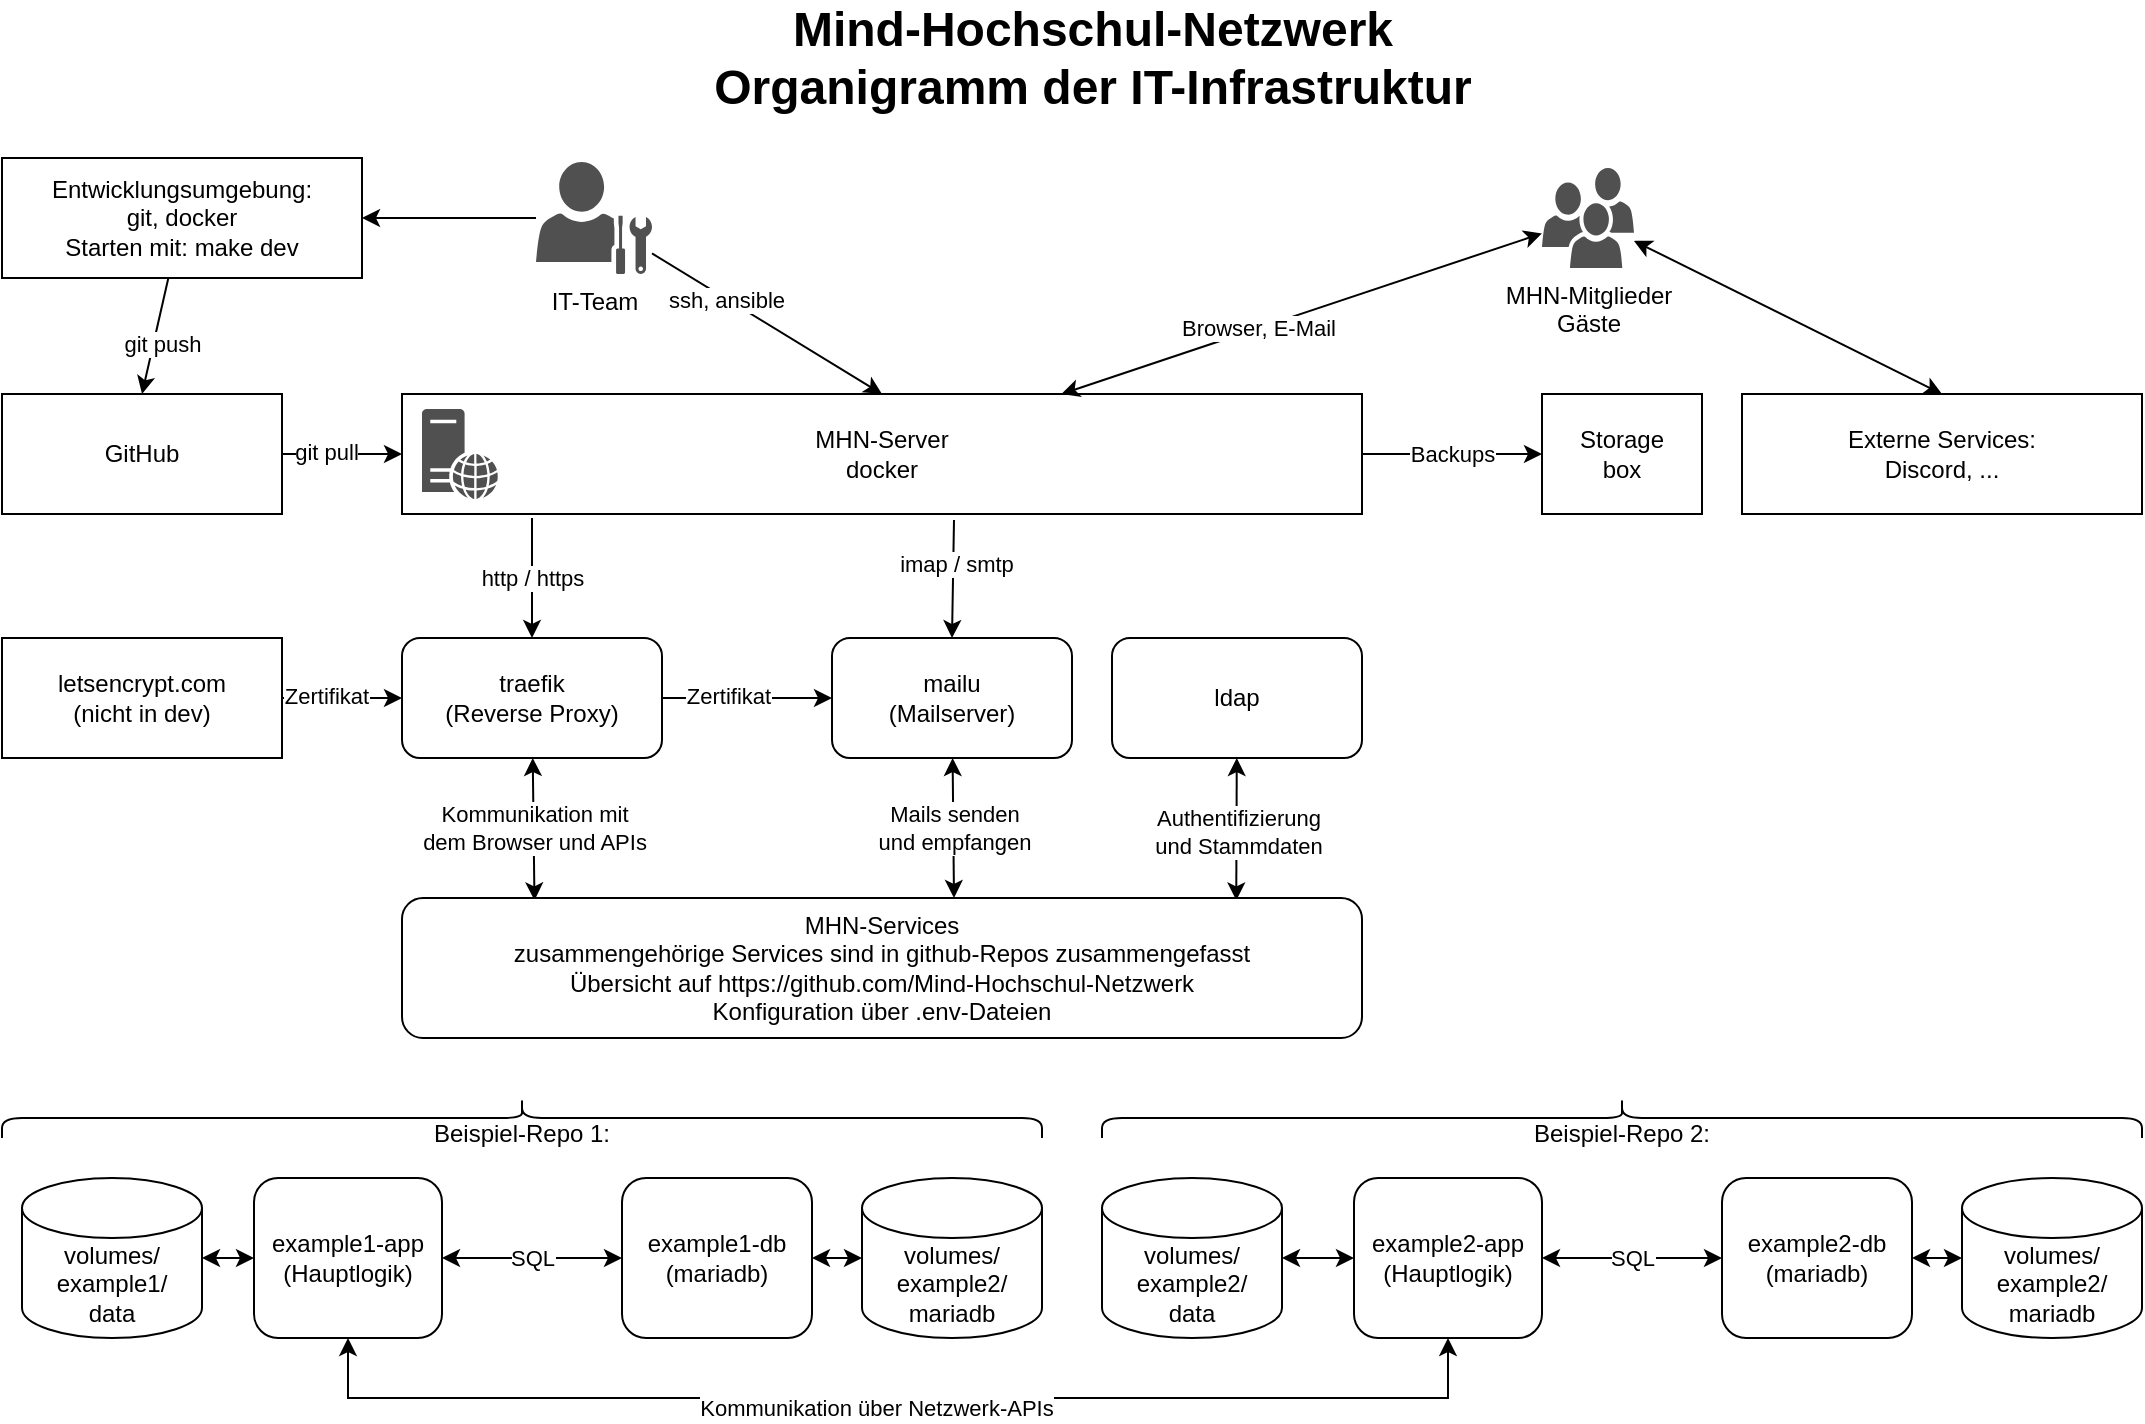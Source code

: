 <mxfile version="20.0.4" type="github">
  <diagram id="vk5hPvtxxCPH-m4OgDPf" name="Page-1">
    <mxGraphModel dx="1422" dy="763" grid="1" gridSize="10" guides="1" tooltips="1" connect="1" arrows="1" fold="1" page="1" pageScale="1" pageWidth="1169" pageHeight="827" math="0" shadow="0">
      <root>
        <mxCell id="0" />
        <mxCell id="1" parent="0" />
        <mxCell id="jDR8NeUZfJPm1s4Y1kxA-1" value="Mind-Hochschul-Netzwerk&lt;br&gt;Organigramm der IT-Infrastruktur" style="text;strokeColor=none;fillColor=none;html=1;fontSize=24;fontStyle=1;verticalAlign=middle;align=center;" vertex="1" parent="1">
          <mxGeometry x="365" y="10" width="440" height="40" as="geometry" />
        </mxCell>
        <mxCell id="jDR8NeUZfJPm1s4Y1kxA-36" value="http / https" style="edgeStyle=none;rounded=0;orthogonalLoop=1;jettySize=auto;html=1;startArrow=none;startFill=0;endArrow=classic;endFill=1;entryX=0.5;entryY=0;entryDx=0;entryDy=0;" edge="1" parent="1" target="jDR8NeUZfJPm1s4Y1kxA-40">
          <mxGeometry relative="1" as="geometry">
            <mxPoint x="305" y="260" as="sourcePoint" />
            <mxPoint x="608" y="275" as="targetPoint" />
          </mxGeometry>
        </mxCell>
        <mxCell id="jDR8NeUZfJPm1s4Y1kxA-44" value="Backups" style="edgeStyle=none;rounded=0;orthogonalLoop=1;jettySize=auto;html=1;entryX=0;entryY=0.5;entryDx=0;entryDy=0;startArrow=none;startFill=0;endArrow=classic;endFill=1;" edge="1" parent="1" source="jDR8NeUZfJPm1s4Y1kxA-3" target="jDR8NeUZfJPm1s4Y1kxA-43">
          <mxGeometry relative="1" as="geometry" />
        </mxCell>
        <mxCell id="jDR8NeUZfJPm1s4Y1kxA-50" style="edgeStyle=none;rounded=0;orthogonalLoop=1;jettySize=auto;html=1;exitX=0.575;exitY=1.05;exitDx=0;exitDy=0;startArrow=none;startFill=0;endArrow=classic;endFill=1;entryX=0.5;entryY=0;entryDx=0;entryDy=0;exitPerimeter=0;" edge="1" parent="1" source="jDR8NeUZfJPm1s4Y1kxA-3" target="jDR8NeUZfJPm1s4Y1kxA-41">
          <mxGeometry relative="1" as="geometry">
            <mxPoint x="634" y="295" as="targetPoint" />
          </mxGeometry>
        </mxCell>
        <mxCell id="jDR8NeUZfJPm1s4Y1kxA-59" value="imap / smtp" style="edgeLabel;html=1;align=center;verticalAlign=middle;resizable=0;points=[];" vertex="1" connectable="0" parent="jDR8NeUZfJPm1s4Y1kxA-50">
          <mxGeometry x="-0.266" y="1" relative="1" as="geometry">
            <mxPoint as="offset" />
          </mxGeometry>
        </mxCell>
        <mxCell id="jDR8NeUZfJPm1s4Y1kxA-3" value="MHN-Server&lt;br&gt;docker" style="rounded=0;whiteSpace=wrap;html=1;" vertex="1" parent="1">
          <mxGeometry x="240" y="198" width="480" height="60" as="geometry" />
        </mxCell>
        <mxCell id="jDR8NeUZfJPm1s4Y1kxA-4" value="" style="sketch=0;pointerEvents=1;shadow=0;dashed=0;html=1;strokeColor=none;fillColor=#505050;labelPosition=center;verticalLabelPosition=bottom;verticalAlign=top;outlineConnect=0;align=center;shape=mxgraph.office.servers.web_server;" vertex="1" parent="1">
          <mxGeometry x="250" y="205.5" width="38" height="45" as="geometry" />
        </mxCell>
        <mxCell id="jDR8NeUZfJPm1s4Y1kxA-23" style="edgeStyle=none;rounded=0;orthogonalLoop=1;jettySize=auto;html=1;exitX=1;exitY=0.5;exitDx=0;exitDy=0;entryX=0;entryY=0.5;entryDx=0;entryDy=0;startArrow=none;startFill=0;endArrow=classic;endFill=1;" edge="1" parent="1" source="jDR8NeUZfJPm1s4Y1kxA-8" target="jDR8NeUZfJPm1s4Y1kxA-3">
          <mxGeometry relative="1" as="geometry" />
        </mxCell>
        <mxCell id="jDR8NeUZfJPm1s4Y1kxA-24" value="git pull" style="edgeLabel;html=1;align=center;verticalAlign=middle;resizable=0;points=[];" vertex="1" connectable="0" parent="jDR8NeUZfJPm1s4Y1kxA-23">
          <mxGeometry x="-0.269" y="1" relative="1" as="geometry">
            <mxPoint as="offset" />
          </mxGeometry>
        </mxCell>
        <mxCell id="jDR8NeUZfJPm1s4Y1kxA-8" value="GitHub" style="rounded=0;whiteSpace=wrap;html=1;" vertex="1" parent="1">
          <mxGeometry x="40" y="198" width="140" height="60" as="geometry" />
        </mxCell>
        <mxCell id="jDR8NeUZfJPm1s4Y1kxA-12" style="rounded=0;orthogonalLoop=1;jettySize=auto;html=1;entryX=0.5;entryY=0;entryDx=0;entryDy=0;" edge="1" parent="1" source="jDR8NeUZfJPm1s4Y1kxA-11" target="jDR8NeUZfJPm1s4Y1kxA-3">
          <mxGeometry relative="1" as="geometry" />
        </mxCell>
        <mxCell id="jDR8NeUZfJPm1s4Y1kxA-29" value="ssh, ansible" style="edgeLabel;html=1;align=center;verticalAlign=middle;resizable=0;points=[];" vertex="1" connectable="0" parent="jDR8NeUZfJPm1s4Y1kxA-12">
          <mxGeometry x="-0.358" relative="1" as="geometry">
            <mxPoint as="offset" />
          </mxGeometry>
        </mxCell>
        <mxCell id="jDR8NeUZfJPm1s4Y1kxA-27" value="" style="edgeStyle=none;rounded=0;orthogonalLoop=1;jettySize=auto;html=1;startArrow=none;startFill=0;endArrow=classic;endFill=1;entryX=0.5;entryY=0;entryDx=0;entryDy=0;" edge="1" parent="1" source="jDR8NeUZfJPm1s4Y1kxA-33" target="jDR8NeUZfJPm1s4Y1kxA-8">
          <mxGeometry relative="1" as="geometry">
            <mxPoint x="120" y="130" as="sourcePoint" />
            <mxPoint x="331" y="106" as="targetPoint" />
          </mxGeometry>
        </mxCell>
        <mxCell id="jDR8NeUZfJPm1s4Y1kxA-28" value="git push" style="edgeLabel;html=1;align=center;verticalAlign=middle;resizable=0;points=[];" vertex="1" connectable="0" parent="jDR8NeUZfJPm1s4Y1kxA-27">
          <mxGeometry x="0.094" y="4" relative="1" as="geometry">
            <mxPoint as="offset" />
          </mxGeometry>
        </mxCell>
        <mxCell id="jDR8NeUZfJPm1s4Y1kxA-34" style="edgeStyle=none;rounded=0;orthogonalLoop=1;jettySize=auto;html=1;startArrow=none;startFill=0;endArrow=classic;endFill=1;" edge="1" parent="1" source="jDR8NeUZfJPm1s4Y1kxA-11" target="jDR8NeUZfJPm1s4Y1kxA-33">
          <mxGeometry relative="1" as="geometry" />
        </mxCell>
        <mxCell id="jDR8NeUZfJPm1s4Y1kxA-11" value="IT-Team" style="sketch=0;pointerEvents=1;shadow=0;dashed=0;html=1;strokeColor=none;fillColor=#505050;labelPosition=center;verticalLabelPosition=bottom;verticalAlign=top;outlineConnect=0;align=center;shape=mxgraph.office.users.administrator;" vertex="1" parent="1">
          <mxGeometry x="307" y="82" width="58" height="56" as="geometry" />
        </mxCell>
        <mxCell id="jDR8NeUZfJPm1s4Y1kxA-14" value="" style="edgeStyle=none;rounded=0;orthogonalLoop=1;jettySize=auto;html=1;entryX=0.5;entryY=0;entryDx=0;entryDy=0;startArrow=classic;startFill=1;" edge="1" parent="1" source="jDR8NeUZfJPm1s4Y1kxA-13" target="jDR8NeUZfJPm1s4Y1kxA-16">
          <mxGeometry relative="1" as="geometry" />
        </mxCell>
        <mxCell id="jDR8NeUZfJPm1s4Y1kxA-31" value="" style="edgeStyle=none;rounded=0;orthogonalLoop=1;jettySize=auto;html=1;startArrow=classic;startFill=1;endArrow=classic;endFill=1;" edge="1" parent="1" source="jDR8NeUZfJPm1s4Y1kxA-13" target="jDR8NeUZfJPm1s4Y1kxA-3">
          <mxGeometry relative="1" as="geometry" />
        </mxCell>
        <mxCell id="jDR8NeUZfJPm1s4Y1kxA-32" value="Browser, E-Mail" style="edgeLabel;html=1;align=center;verticalAlign=middle;resizable=0;points=[];" vertex="1" connectable="0" parent="jDR8NeUZfJPm1s4Y1kxA-31">
          <mxGeometry x="0.182" relative="1" as="geometry">
            <mxPoint as="offset" />
          </mxGeometry>
        </mxCell>
        <mxCell id="jDR8NeUZfJPm1s4Y1kxA-13" value="MHN-Mitglieder&lt;br&gt;Gäste" style="sketch=0;pointerEvents=1;shadow=0;dashed=0;html=1;strokeColor=none;fillColor=#505050;labelPosition=center;verticalLabelPosition=bottom;verticalAlign=top;outlineConnect=0;align=center;shape=mxgraph.office.users.users;direction=east;" vertex="1" parent="1">
          <mxGeometry x="810" y="85" width="46" height="50" as="geometry" />
        </mxCell>
        <mxCell id="jDR8NeUZfJPm1s4Y1kxA-16" value="Externe Services:&lt;br&gt;Discord, ..." style="rounded=0;whiteSpace=wrap;html=1;" vertex="1" parent="1">
          <mxGeometry x="910" y="198" width="200" height="60" as="geometry" />
        </mxCell>
        <mxCell id="jDR8NeUZfJPm1s4Y1kxA-21" style="edgeStyle=none;rounded=0;orthogonalLoop=1;jettySize=auto;html=1;entryX=0;entryY=0.5;entryDx=0;entryDy=0;startArrow=classic;startFill=1;endArrow=none;endFill=0;" edge="1" parent="1" source="jDR8NeUZfJPm1s4Y1kxA-3" target="jDR8NeUZfJPm1s4Y1kxA-3">
          <mxGeometry relative="1" as="geometry" />
        </mxCell>
        <mxCell id="jDR8NeUZfJPm1s4Y1kxA-51" style="edgeStyle=none;rounded=0;orthogonalLoop=1;jettySize=auto;html=1;entryX=0;entryY=0.5;entryDx=0;entryDy=0;startArrow=none;startFill=0;endArrow=classic;endFill=1;" edge="1" parent="1" source="jDR8NeUZfJPm1s4Y1kxA-40" target="jDR8NeUZfJPm1s4Y1kxA-41">
          <mxGeometry relative="1" as="geometry" />
        </mxCell>
        <mxCell id="jDR8NeUZfJPm1s4Y1kxA-61" value="Zertifikat" style="edgeLabel;html=1;align=center;verticalAlign=middle;resizable=0;points=[];" vertex="1" connectable="0" parent="jDR8NeUZfJPm1s4Y1kxA-51">
          <mxGeometry x="-0.222" y="1" relative="1" as="geometry">
            <mxPoint as="offset" />
          </mxGeometry>
        </mxCell>
        <mxCell id="jDR8NeUZfJPm1s4Y1kxA-72" value="Kommunikation mit&lt;br&gt;dem Browser und APIs" style="edgeStyle=none;rounded=0;orthogonalLoop=1;jettySize=auto;html=1;entryX=0.138;entryY=0.017;entryDx=0;entryDy=0;entryPerimeter=0;startArrow=classic;startFill=1;endArrow=classic;endFill=1;" edge="1" parent="1" source="jDR8NeUZfJPm1s4Y1kxA-40" target="jDR8NeUZfJPm1s4Y1kxA-66">
          <mxGeometry relative="1" as="geometry" />
        </mxCell>
        <mxCell id="jDR8NeUZfJPm1s4Y1kxA-40" value="traefik&lt;br&gt;(Reverse Proxy)" style="rounded=1;whiteSpace=wrap;html=1;" vertex="1" parent="1">
          <mxGeometry x="240" y="320" width="130" height="60" as="geometry" />
        </mxCell>
        <mxCell id="jDR8NeUZfJPm1s4Y1kxA-74" value="Mails senden&lt;br&gt;und empfangen" style="edgeStyle=none;rounded=0;orthogonalLoop=1;jettySize=auto;html=1;entryX=0.575;entryY=0;entryDx=0;entryDy=0;entryPerimeter=0;startArrow=classic;startFill=1;endArrow=classic;endFill=1;" edge="1" parent="1" source="jDR8NeUZfJPm1s4Y1kxA-41" target="jDR8NeUZfJPm1s4Y1kxA-66">
          <mxGeometry x="0.0" relative="1" as="geometry">
            <mxPoint as="offset" />
          </mxGeometry>
        </mxCell>
        <mxCell id="jDR8NeUZfJPm1s4Y1kxA-41" value="mailu&lt;br&gt;(Mailserver)" style="rounded=1;whiteSpace=wrap;html=1;" vertex="1" parent="1">
          <mxGeometry x="455" y="320" width="120" height="60" as="geometry" />
        </mxCell>
        <mxCell id="jDR8NeUZfJPm1s4Y1kxA-42" style="edgeStyle=none;rounded=0;orthogonalLoop=1;jettySize=auto;html=1;exitX=1;exitY=0.5;exitDx=0;exitDy=0;startArrow=none;startFill=0;endArrow=classic;endFill=1;" edge="1" parent="1" source="jDR8NeUZfJPm1s4Y1kxA-3" target="jDR8NeUZfJPm1s4Y1kxA-3">
          <mxGeometry relative="1" as="geometry" />
        </mxCell>
        <mxCell id="jDR8NeUZfJPm1s4Y1kxA-43" value="Storage&lt;br&gt;box" style="rounded=0;whiteSpace=wrap;html=1;" vertex="1" parent="1">
          <mxGeometry x="810" y="198" width="80" height="60" as="geometry" />
        </mxCell>
        <mxCell id="jDR8NeUZfJPm1s4Y1kxA-48" style="edgeStyle=none;rounded=0;orthogonalLoop=1;jettySize=auto;html=1;exitX=1;exitY=0.5;exitDx=0;exitDy=0;startArrow=none;startFill=0;endArrow=classic;endFill=1;entryX=0;entryY=0.5;entryDx=0;entryDy=0;" edge="1" parent="1" source="jDR8NeUZfJPm1s4Y1kxA-46" target="jDR8NeUZfJPm1s4Y1kxA-40">
          <mxGeometry relative="1" as="geometry">
            <mxPoint x="370" y="350" as="targetPoint" />
          </mxGeometry>
        </mxCell>
        <mxCell id="jDR8NeUZfJPm1s4Y1kxA-49" value="Zertifikat" style="edgeLabel;html=1;align=center;verticalAlign=middle;resizable=0;points=[];" vertex="1" connectable="0" parent="jDR8NeUZfJPm1s4Y1kxA-48">
          <mxGeometry x="-0.28" y="1" relative="1" as="geometry">
            <mxPoint as="offset" />
          </mxGeometry>
        </mxCell>
        <mxCell id="jDR8NeUZfJPm1s4Y1kxA-46" value="letsencrypt.com&lt;br&gt;(nicht in dev)" style="rounded=0;whiteSpace=wrap;html=1;" vertex="1" parent="1">
          <mxGeometry x="40" y="320" width="140" height="60" as="geometry" />
        </mxCell>
        <mxCell id="jDR8NeUZfJPm1s4Y1kxA-76" style="edgeStyle=none;rounded=0;orthogonalLoop=1;jettySize=auto;html=1;entryX=0.869;entryY=0.017;entryDx=0;entryDy=0;entryPerimeter=0;startArrow=classic;startFill=1;endArrow=classic;endFill=1;" edge="1" parent="1" source="jDR8NeUZfJPm1s4Y1kxA-62" target="jDR8NeUZfJPm1s4Y1kxA-66">
          <mxGeometry relative="1" as="geometry" />
        </mxCell>
        <mxCell id="jDR8NeUZfJPm1s4Y1kxA-77" value="Authentifizierung&lt;br&gt;und Stammdaten" style="edgeLabel;html=1;align=center;verticalAlign=middle;resizable=0;points=[];" vertex="1" connectable="0" parent="jDR8NeUZfJPm1s4Y1kxA-76">
          <mxGeometry x="-0.284" relative="1" as="geometry">
            <mxPoint y="11" as="offset" />
          </mxGeometry>
        </mxCell>
        <mxCell id="jDR8NeUZfJPm1s4Y1kxA-62" value="ldap" style="rounded=1;whiteSpace=wrap;html=1;" vertex="1" parent="1">
          <mxGeometry x="595" y="320" width="125" height="60" as="geometry" />
        </mxCell>
        <mxCell id="jDR8NeUZfJPm1s4Y1kxA-66" value="MHN-Services&lt;br&gt;zusammengehörige Services sind in github-Repos zusammengefasst&lt;br&gt;Übersicht auf&amp;nbsp;https://github.com/Mind-Hochschul-Netzwerk&lt;br&gt;Konfiguration über .env-Dateien" style="rounded=1;whiteSpace=wrap;html=1;imageVerticalAlign=top;" vertex="1" parent="1">
          <mxGeometry x="240" y="450" width="480" height="70" as="geometry" />
        </mxCell>
        <mxCell id="jDR8NeUZfJPm1s4Y1kxA-33" value="Entwicklungsumgebung:&lt;br&gt;git, docker&lt;br&gt;Starten mit: make dev" style="rounded=0;whiteSpace=wrap;html=1;imageHeight=24;" vertex="1" parent="1">
          <mxGeometry x="40" y="80" width="180" height="60" as="geometry" />
        </mxCell>
        <mxCell id="jDR8NeUZfJPm1s4Y1kxA-71" style="edgeStyle=none;rounded=0;orthogonalLoop=1;jettySize=auto;html=1;exitX=1;exitY=0.5;exitDx=0;exitDy=0;startArrow=none;startFill=0;endArrow=classic;endFill=1;" edge="1" parent="1" source="jDR8NeUZfJPm1s4Y1kxA-66" target="jDR8NeUZfJPm1s4Y1kxA-66">
          <mxGeometry relative="1" as="geometry" />
        </mxCell>
        <mxCell id="jDR8NeUZfJPm1s4Y1kxA-81" value="&lt;br&gt;Beispiel-Repo 1:" style="shape=curlyBracket;whiteSpace=wrap;html=1;rounded=1;direction=south;" vertex="1" parent="1">
          <mxGeometry x="40" y="550" width="520" height="20" as="geometry" />
        </mxCell>
        <mxCell id="jDR8NeUZfJPm1s4Y1kxA-89" value="SQL" style="edgeStyle=none;rounded=0;orthogonalLoop=1;jettySize=auto;html=1;exitX=1;exitY=0.5;exitDx=0;exitDy=0;entryX=0;entryY=0.5;entryDx=0;entryDy=0;startArrow=classic;startFill=1;endArrow=classic;endFill=1;" edge="1" parent="1" source="jDR8NeUZfJPm1s4Y1kxA-85" target="jDR8NeUZfJPm1s4Y1kxA-86">
          <mxGeometry relative="1" as="geometry" />
        </mxCell>
        <mxCell id="jDR8NeUZfJPm1s4Y1kxA-95" style="edgeStyle=none;rounded=0;orthogonalLoop=1;jettySize=auto;html=1;exitX=0;exitY=0.5;exitDx=0;exitDy=0;entryX=1;entryY=0.5;entryDx=0;entryDy=0;entryPerimeter=0;startArrow=classic;startFill=1;endArrow=classic;endFill=1;" edge="1" parent="1" source="jDR8NeUZfJPm1s4Y1kxA-85" target="jDR8NeUZfJPm1s4Y1kxA-90">
          <mxGeometry relative="1" as="geometry" />
        </mxCell>
        <mxCell id="jDR8NeUZfJPm1s4Y1kxA-113" style="edgeStyle=none;rounded=0;orthogonalLoop=1;jettySize=auto;html=1;exitX=0.5;exitY=1;exitDx=0;exitDy=0;entryX=0.5;entryY=1;entryDx=0;entryDy=0;startArrow=classic;startFill=1;endArrow=classic;endFill=1;" edge="1" parent="1" source="jDR8NeUZfJPm1s4Y1kxA-85" target="jDR8NeUZfJPm1s4Y1kxA-105">
          <mxGeometry relative="1" as="geometry">
            <Array as="points">
              <mxPoint x="213" y="700" />
              <mxPoint x="763" y="700" />
            </Array>
          </mxGeometry>
        </mxCell>
        <mxCell id="jDR8NeUZfJPm1s4Y1kxA-114" value="Kommunikation über Netzwerk-APIs" style="edgeLabel;html=1;align=center;verticalAlign=middle;resizable=0;points=[];" vertex="1" connectable="0" parent="jDR8NeUZfJPm1s4Y1kxA-113">
          <mxGeometry x="-0.037" y="-5" relative="1" as="geometry">
            <mxPoint as="offset" />
          </mxGeometry>
        </mxCell>
        <mxCell id="jDR8NeUZfJPm1s4Y1kxA-85" value="example1-app&lt;br&gt;&lt;div style=&quot;&quot;&gt;&lt;span style=&quot;background-color: initial;&quot;&gt;(Hauptlogik)&lt;/span&gt;&lt;/div&gt;" style="rounded=1;whiteSpace=wrap;html=1;verticalAlign=middle;align=center;spacingLeft=0;" vertex="1" parent="1">
          <mxGeometry x="166" y="590" width="94" height="80" as="geometry" />
        </mxCell>
        <mxCell id="jDR8NeUZfJPm1s4Y1kxA-94" style="edgeStyle=none;rounded=0;orthogonalLoop=1;jettySize=auto;html=1;entryX=0;entryY=0.5;entryDx=0;entryDy=0;entryPerimeter=0;startArrow=classic;startFill=1;endArrow=classic;endFill=1;" edge="1" parent="1" source="jDR8NeUZfJPm1s4Y1kxA-86" target="jDR8NeUZfJPm1s4Y1kxA-91">
          <mxGeometry relative="1" as="geometry" />
        </mxCell>
        <mxCell id="jDR8NeUZfJPm1s4Y1kxA-86" value="example1-db&lt;br&gt;(mariadb)" style="rounded=1;whiteSpace=wrap;html=1;" vertex="1" parent="1">
          <mxGeometry x="350" y="590" width="95" height="80" as="geometry" />
        </mxCell>
        <mxCell id="jDR8NeUZfJPm1s4Y1kxA-90" value="volumes/&lt;br&gt;example1/&lt;br&gt;data" style="shape=cylinder3;whiteSpace=wrap;html=1;boundedLbl=1;backgroundOutline=1;size=15;" vertex="1" parent="1">
          <mxGeometry x="50" y="590" width="90" height="80" as="geometry" />
        </mxCell>
        <mxCell id="jDR8NeUZfJPm1s4Y1kxA-91" value="volumes/&lt;br&gt;example2/&lt;br&gt;mariadb" style="shape=cylinder3;whiteSpace=wrap;html=1;boundedLbl=1;backgroundOutline=1;size=15;" vertex="1" parent="1">
          <mxGeometry x="470" y="590" width="90" height="80" as="geometry" />
        </mxCell>
        <mxCell id="jDR8NeUZfJPm1s4Y1kxA-102" value="&lt;br&gt;Beispiel-Repo 2:" style="shape=curlyBracket;whiteSpace=wrap;html=1;rounded=1;direction=south;" vertex="1" parent="1">
          <mxGeometry x="590" y="550" width="520" height="20" as="geometry" />
        </mxCell>
        <mxCell id="jDR8NeUZfJPm1s4Y1kxA-103" value="SQL" style="edgeStyle=none;rounded=0;orthogonalLoop=1;jettySize=auto;html=1;exitX=1;exitY=0.5;exitDx=0;exitDy=0;entryX=0;entryY=0.5;entryDx=0;entryDy=0;startArrow=classic;startFill=1;endArrow=classic;endFill=1;" edge="1" parent="1" source="jDR8NeUZfJPm1s4Y1kxA-105" target="jDR8NeUZfJPm1s4Y1kxA-107">
          <mxGeometry relative="1" as="geometry" />
        </mxCell>
        <mxCell id="jDR8NeUZfJPm1s4Y1kxA-104" style="edgeStyle=none;rounded=0;orthogonalLoop=1;jettySize=auto;html=1;exitX=0;exitY=0.5;exitDx=0;exitDy=0;entryX=1;entryY=0.5;entryDx=0;entryDy=0;entryPerimeter=0;startArrow=classic;startFill=1;endArrow=classic;endFill=1;" edge="1" parent="1" source="jDR8NeUZfJPm1s4Y1kxA-105" target="jDR8NeUZfJPm1s4Y1kxA-108">
          <mxGeometry relative="1" as="geometry" />
        </mxCell>
        <mxCell id="jDR8NeUZfJPm1s4Y1kxA-105" value="example2-app&lt;br&gt;&lt;div style=&quot;&quot;&gt;&lt;span style=&quot;background-color: initial;&quot;&gt;(Hauptlogik)&lt;/span&gt;&lt;/div&gt;" style="rounded=1;whiteSpace=wrap;html=1;verticalAlign=middle;align=center;spacingLeft=0;" vertex="1" parent="1">
          <mxGeometry x="716" y="590" width="94" height="80" as="geometry" />
        </mxCell>
        <mxCell id="jDR8NeUZfJPm1s4Y1kxA-106" style="edgeStyle=none;rounded=0;orthogonalLoop=1;jettySize=auto;html=1;entryX=0;entryY=0.5;entryDx=0;entryDy=0;entryPerimeter=0;startArrow=classic;startFill=1;endArrow=classic;endFill=1;" edge="1" parent="1" source="jDR8NeUZfJPm1s4Y1kxA-107" target="jDR8NeUZfJPm1s4Y1kxA-109">
          <mxGeometry relative="1" as="geometry" />
        </mxCell>
        <mxCell id="jDR8NeUZfJPm1s4Y1kxA-107" value="example2-db&lt;br&gt;(mariadb)" style="rounded=1;whiteSpace=wrap;html=1;" vertex="1" parent="1">
          <mxGeometry x="900" y="590" width="95" height="80" as="geometry" />
        </mxCell>
        <mxCell id="jDR8NeUZfJPm1s4Y1kxA-108" value="volumes/&lt;br&gt;example2/&lt;br&gt;data" style="shape=cylinder3;whiteSpace=wrap;html=1;boundedLbl=1;backgroundOutline=1;size=15;" vertex="1" parent="1">
          <mxGeometry x="590" y="590" width="90" height="80" as="geometry" />
        </mxCell>
        <mxCell id="jDR8NeUZfJPm1s4Y1kxA-109" value="volumes/&lt;br&gt;example2/&lt;br&gt;mariadb" style="shape=cylinder3;whiteSpace=wrap;html=1;boundedLbl=1;backgroundOutline=1;size=15;" vertex="1" parent="1">
          <mxGeometry x="1020" y="590" width="90" height="80" as="geometry" />
        </mxCell>
      </root>
    </mxGraphModel>
  </diagram>
</mxfile>
